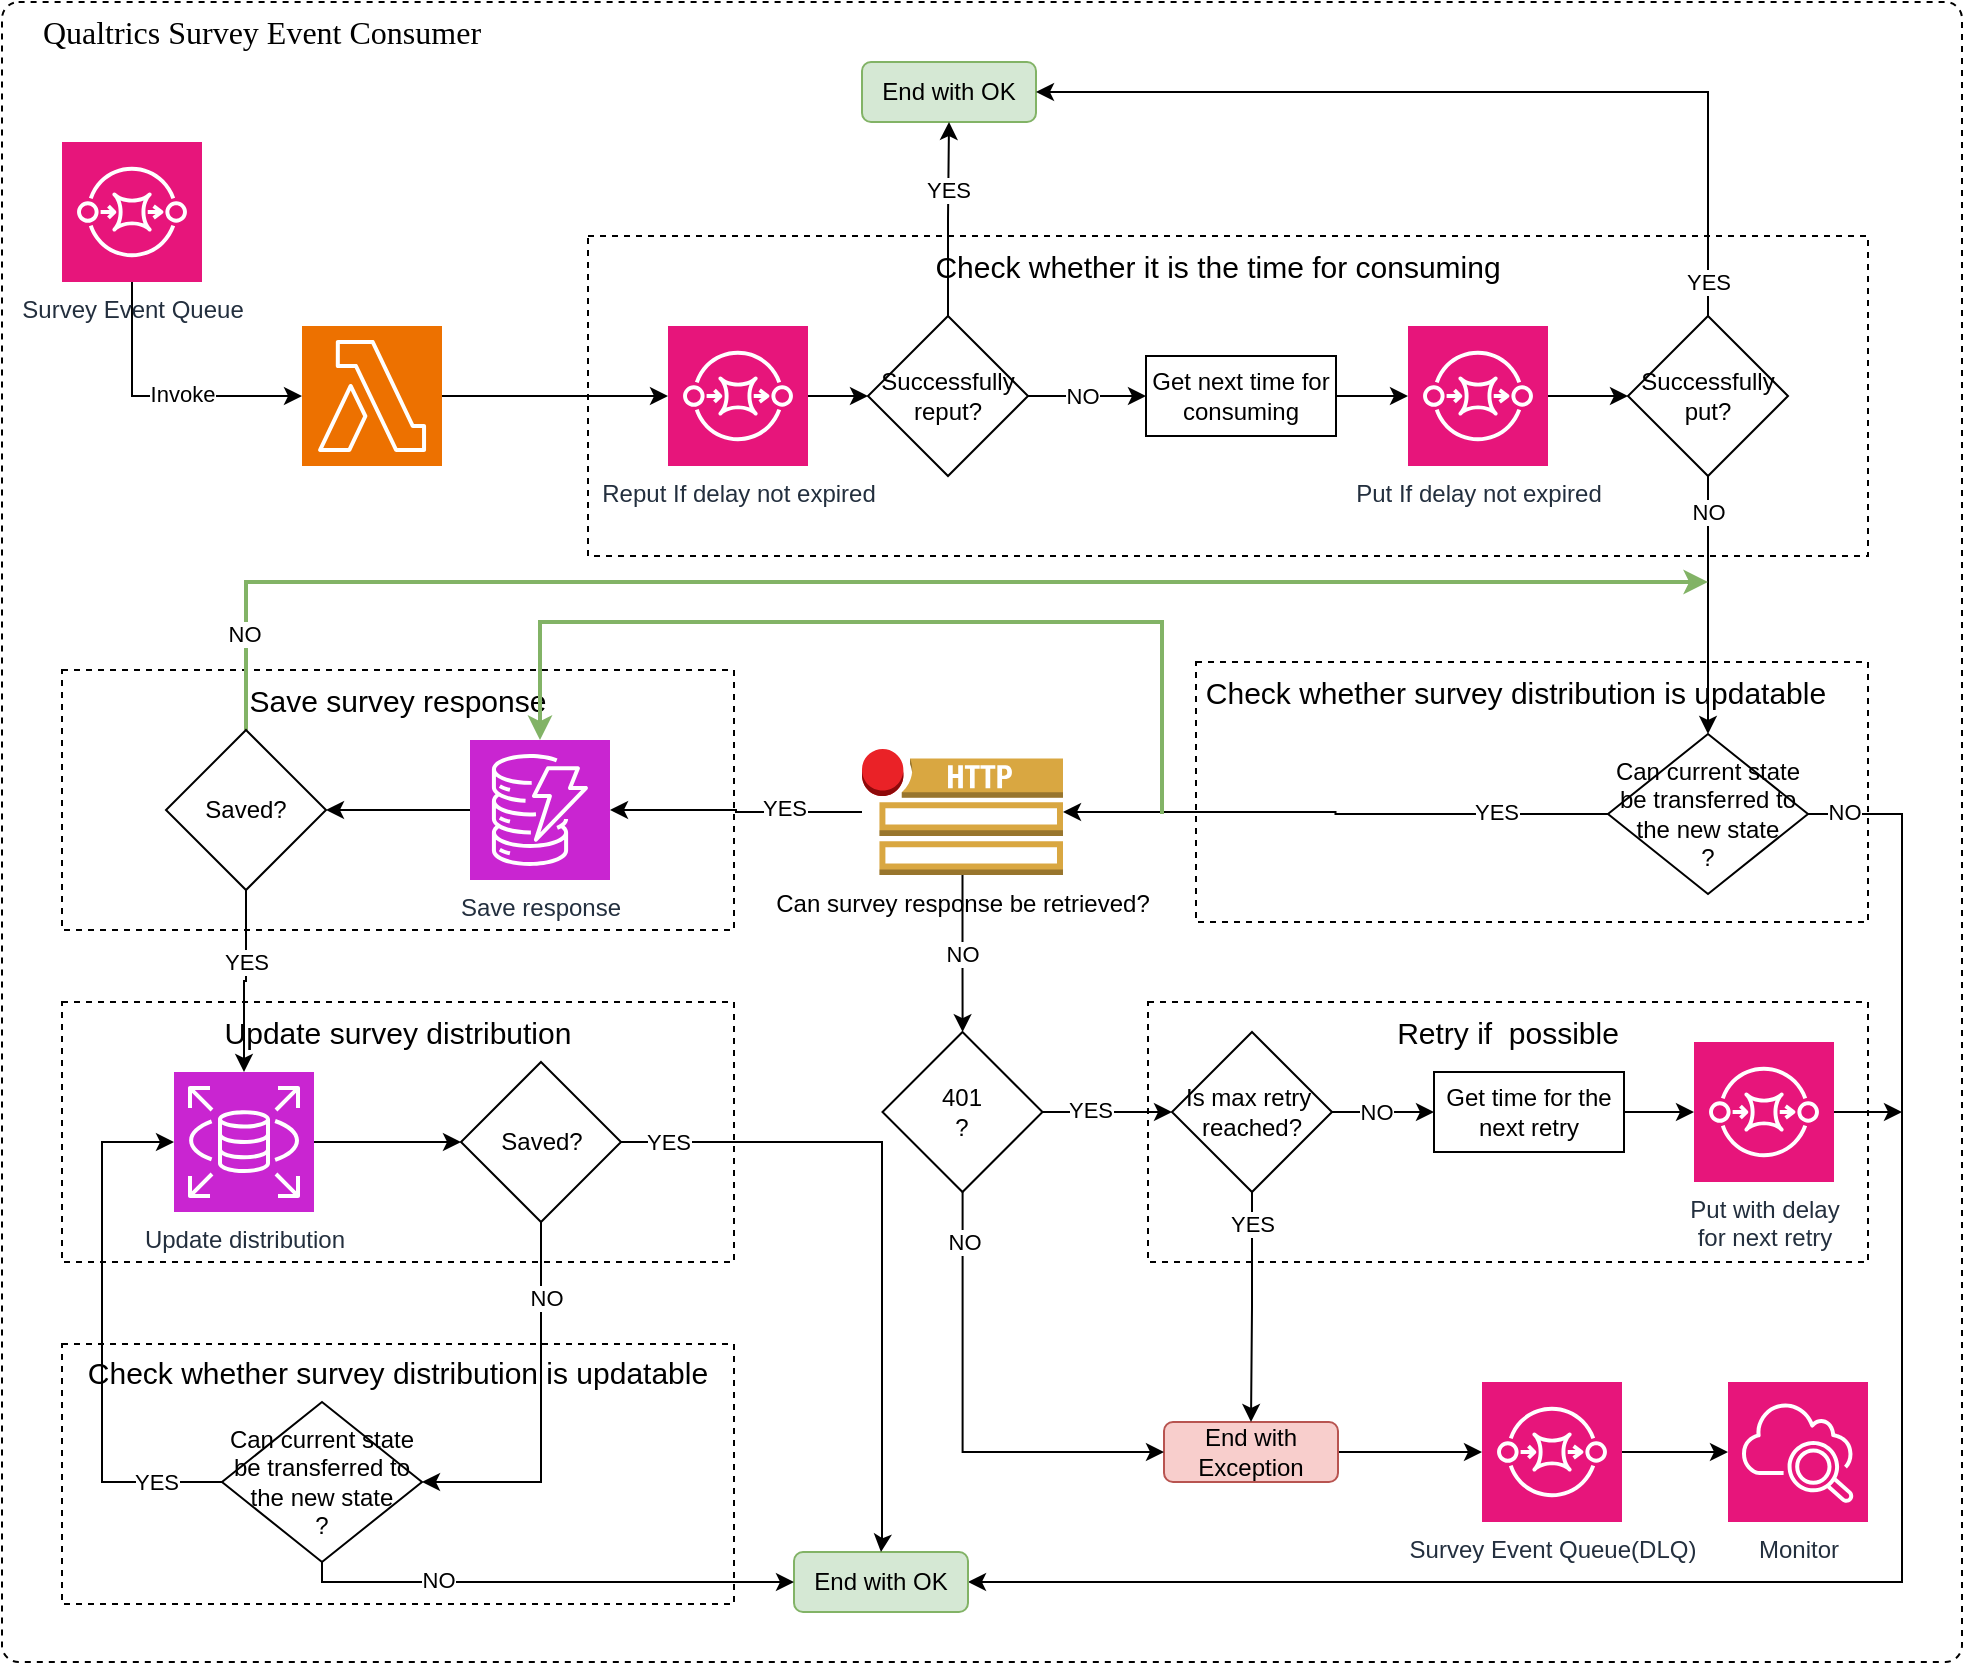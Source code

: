 <mxfile version="22.1.21" type="github">
  <diagram name="Page-1" id="GnvURoskgF6pgVR7ltKW">
    <mxGraphModel dx="1593" dy="2042" grid="1" gridSize="10" guides="1" tooltips="1" connect="1" arrows="1" fold="1" page="1" pageScale="1" pageWidth="827" pageHeight="1169" math="0" shadow="0">
      <root>
        <mxCell id="0" />
        <mxCell id="1" parent="0" />
        <mxCell id="kMPxljKF4UXbcINyfZyh-27" value="" style="rounded=1;whiteSpace=wrap;html=1;arcSize=1;dashed=1;" parent="1" vertex="1">
          <mxGeometry x="160" y="-380" width="980" height="830" as="geometry" />
        </mxCell>
        <mxCell id="kMPxljKF4UXbcINyfZyh-29" value="&lt;font style=&quot;font-size: 16px;&quot; face=&quot;Times New Roman&quot;&gt;Qualtrics Survey Event Consumer&lt;/font&gt;" style="text;html=1;strokeColor=none;fillColor=none;align=center;verticalAlign=middle;whiteSpace=wrap;rounded=0;" parent="1" vertex="1">
          <mxGeometry x="178.12" y="-380" width="223.75" height="30" as="geometry" />
        </mxCell>
        <mxCell id="F4uf8b6JVxHDHdUwgC62-24" value="" style="sketch=0;points=[[0,0,0],[0.25,0,0],[0.5,0,0],[0.75,0,0],[1,0,0],[0,1,0],[0.25,1,0],[0.5,1,0],[0.75,1,0],[1,1,0],[0,0.25,0],[0,0.5,0],[0,0.75,0],[1,0.25,0],[1,0.5,0],[1,0.75,0]];outlineConnect=0;fontColor=#232F3E;fillColor=#ED7100;strokeColor=#ffffff;dashed=0;verticalLabelPosition=bottom;verticalAlign=top;align=center;html=1;fontSize=12;fontStyle=0;aspect=fixed;shape=mxgraph.aws4.resourceIcon;resIcon=mxgraph.aws4.lambda;" parent="1" vertex="1">
          <mxGeometry x="310" y="-218" width="70" height="70" as="geometry" />
        </mxCell>
        <mxCell id="_qeqOSQrToJZAmNtFHsq-2" style="edgeStyle=orthogonalEdgeStyle;rounded=0;orthogonalLoop=1;jettySize=auto;html=1;entryX=0;entryY=0.5;entryDx=0;entryDy=0;entryPerimeter=0;" parent="1" source="fp_4tm2POYkT8Q4frhIq-7" target="F4uf8b6JVxHDHdUwgC62-24" edge="1">
          <mxGeometry relative="1" as="geometry">
            <Array as="points">
              <mxPoint x="225" y="-183" />
            </Array>
          </mxGeometry>
        </mxCell>
        <mxCell id="_qeqOSQrToJZAmNtFHsq-3" value="Invoke" style="edgeLabel;html=1;align=center;verticalAlign=middle;resizable=0;points=[];" parent="_qeqOSQrToJZAmNtFHsq-2" vertex="1" connectable="0">
          <mxGeometry x="-0.1" relative="1" as="geometry">
            <mxPoint x="18" y="-1" as="offset" />
          </mxGeometry>
        </mxCell>
        <mxCell id="fp_4tm2POYkT8Q4frhIq-7" value="Survey Event Queue" style="sketch=0;points=[[0,0,0],[0.25,0,0],[0.5,0,0],[0.75,0,0],[1,0,0],[0,1,0],[0.25,1,0],[0.5,1,0],[0.75,1,0],[1,1,0],[0,0.25,0],[0,0.5,0],[0,0.75,0],[1,0.25,0],[1,0.5,0],[1,0.75,0]];outlineConnect=0;fontColor=#232F3E;fillColor=#E7157B;strokeColor=#ffffff;dashed=0;verticalLabelPosition=bottom;verticalAlign=top;align=center;html=1;fontSize=12;fontStyle=0;aspect=fixed;shape=mxgraph.aws4.resourceIcon;resIcon=mxgraph.aws4.sqs;" parent="1" vertex="1">
          <mxGeometry x="189.998" y="-310" width="70" height="70" as="geometry" />
        </mxCell>
        <mxCell id="RAp9Ujy1AAaoNF5MBkV6-22" value="" style="group" vertex="1" connectable="0" parent="1">
          <mxGeometry x="453" y="-263" width="640" height="160" as="geometry" />
        </mxCell>
        <mxCell id="RAp9Ujy1AAaoNF5MBkV6-7" value="" style="rounded=0;whiteSpace=wrap;html=1;dashed=1;" vertex="1" parent="RAp9Ujy1AAaoNF5MBkV6-22">
          <mxGeometry width="640" height="160" as="geometry" />
        </mxCell>
        <mxCell id="RAp9Ujy1AAaoNF5MBkV6-8" value="Check whether it is the&amp;nbsp;time for consuming" style="text;html=1;strokeColor=none;fillColor=none;align=center;verticalAlign=middle;whiteSpace=wrap;rounded=0;fontSize=15;" vertex="1" parent="RAp9Ujy1AAaoNF5MBkV6-22">
          <mxGeometry x="140" width="350" height="30" as="geometry" />
        </mxCell>
        <mxCell id="RAp9Ujy1AAaoNF5MBkV6-9" value="Reput If delay not expired" style="sketch=0;points=[[0,0,0],[0.25,0,0],[0.5,0,0],[0.75,0,0],[1,0,0],[0,1,0],[0.25,1,0],[0.5,1,0],[0.75,1,0],[1,1,0],[0,0.25,0],[0,0.5,0],[0,0.75,0],[1,0.25,0],[1,0.5,0],[1,0.75,0]];outlineConnect=0;fontColor=#232F3E;fillColor=#E7157B;strokeColor=#ffffff;dashed=0;verticalLabelPosition=bottom;verticalAlign=top;align=center;html=1;fontSize=12;fontStyle=0;aspect=fixed;shape=mxgraph.aws4.resourceIcon;resIcon=mxgraph.aws4.sqs;" vertex="1" parent="RAp9Ujy1AAaoNF5MBkV6-22">
          <mxGeometry x="39.998" y="45" width="70" height="70" as="geometry" />
        </mxCell>
        <mxCell id="RAp9Ujy1AAaoNF5MBkV6-10" value="Get next time for consuming" style="rounded=0;whiteSpace=wrap;html=1;" vertex="1" parent="RAp9Ujy1AAaoNF5MBkV6-22">
          <mxGeometry x="279" y="60" width="95" height="40" as="geometry" />
        </mxCell>
        <mxCell id="RAp9Ujy1AAaoNF5MBkV6-11" value="Put If delay not expired" style="sketch=0;points=[[0,0,0],[0.25,0,0],[0.5,0,0],[0.75,0,0],[1,0,0],[0,1,0],[0.25,1,0],[0.5,1,0],[0.75,1,0],[1,1,0],[0,0.25,0],[0,0.5,0],[0,0.75,0],[1,0.25,0],[1,0.5,0],[1,0.75,0]];outlineConnect=0;fontColor=#232F3E;fillColor=#E7157B;strokeColor=#ffffff;dashed=0;verticalLabelPosition=bottom;verticalAlign=top;align=center;html=1;fontSize=12;fontStyle=0;aspect=fixed;shape=mxgraph.aws4.resourceIcon;resIcon=mxgraph.aws4.sqs;" vertex="1" parent="RAp9Ujy1AAaoNF5MBkV6-22">
          <mxGeometry x="409.998" y="45" width="70" height="70" as="geometry" />
        </mxCell>
        <mxCell id="RAp9Ujy1AAaoNF5MBkV6-13" value="" style="edgeStyle=orthogonalEdgeStyle;rounded=0;orthogonalLoop=1;jettySize=auto;html=1;" edge="1" parent="RAp9Ujy1AAaoNF5MBkV6-22" source="RAp9Ujy1AAaoNF5MBkV6-9" target="RAp9Ujy1AAaoNF5MBkV6-14">
          <mxGeometry relative="1" as="geometry">
            <mxPoint x="145" y="130" as="sourcePoint" />
            <mxPoint x="145" y="220" as="targetPoint" />
          </mxGeometry>
        </mxCell>
        <mxCell id="RAp9Ujy1AAaoNF5MBkV6-14" value="Successfully reput?" style="rhombus;whiteSpace=wrap;html=1;" vertex="1" parent="RAp9Ujy1AAaoNF5MBkV6-22">
          <mxGeometry x="140" y="40" width="80" height="80" as="geometry" />
        </mxCell>
        <mxCell id="RAp9Ujy1AAaoNF5MBkV6-15" style="edgeStyle=orthogonalEdgeStyle;rounded=0;orthogonalLoop=1;jettySize=auto;html=1;" edge="1" parent="RAp9Ujy1AAaoNF5MBkV6-22" source="RAp9Ujy1AAaoNF5MBkV6-14" target="RAp9Ujy1AAaoNF5MBkV6-10">
          <mxGeometry relative="1" as="geometry" />
        </mxCell>
        <mxCell id="RAp9Ujy1AAaoNF5MBkV6-16" value="NO" style="edgeLabel;html=1;align=center;verticalAlign=middle;resizable=0;points=[];" vertex="1" connectable="0" parent="RAp9Ujy1AAaoNF5MBkV6-15">
          <mxGeometry x="0.143" y="1" relative="1" as="geometry">
            <mxPoint x="-7" y="1" as="offset" />
          </mxGeometry>
        </mxCell>
        <mxCell id="RAp9Ujy1AAaoNF5MBkV6-19" value="Successfully put?" style="rhombus;whiteSpace=wrap;html=1;" vertex="1" parent="RAp9Ujy1AAaoNF5MBkV6-22">
          <mxGeometry x="520" y="40" width="80" height="80" as="geometry" />
        </mxCell>
        <mxCell id="RAp9Ujy1AAaoNF5MBkV6-20" style="edgeStyle=orthogonalEdgeStyle;rounded=0;orthogonalLoop=1;jettySize=auto;html=1;" edge="1" parent="RAp9Ujy1AAaoNF5MBkV6-22" source="RAp9Ujy1AAaoNF5MBkV6-11" target="RAp9Ujy1AAaoNF5MBkV6-19">
          <mxGeometry relative="1" as="geometry" />
        </mxCell>
        <mxCell id="RAp9Ujy1AAaoNF5MBkV6-21" style="edgeStyle=orthogonalEdgeStyle;rounded=0;orthogonalLoop=1;jettySize=auto;html=1;entryX=0;entryY=0.5;entryDx=0;entryDy=0;entryPerimeter=0;" edge="1" parent="RAp9Ujy1AAaoNF5MBkV6-22" source="RAp9Ujy1AAaoNF5MBkV6-10" target="RAp9Ujy1AAaoNF5MBkV6-11">
          <mxGeometry relative="1" as="geometry" />
        </mxCell>
        <mxCell id="RAp9Ujy1AAaoNF5MBkV6-23" style="edgeStyle=orthogonalEdgeStyle;rounded=0;orthogonalLoop=1;jettySize=auto;html=1;" edge="1" parent="1" source="F4uf8b6JVxHDHdUwgC62-24" target="RAp9Ujy1AAaoNF5MBkV6-9">
          <mxGeometry relative="1" as="geometry" />
        </mxCell>
        <mxCell id="RAp9Ujy1AAaoNF5MBkV6-24" value="End with OK" style="rounded=1;whiteSpace=wrap;html=1;fillColor=#d5e8d4;strokeColor=#82b366;" vertex="1" parent="1">
          <mxGeometry x="590" y="-350" width="87" height="30" as="geometry" />
        </mxCell>
        <mxCell id="RAp9Ujy1AAaoNF5MBkV6-25" style="edgeStyle=orthogonalEdgeStyle;rounded=0;orthogonalLoop=1;jettySize=auto;html=1;entryX=0.5;entryY=1;entryDx=0;entryDy=0;" edge="1" parent="1" source="RAp9Ujy1AAaoNF5MBkV6-14" target="RAp9Ujy1AAaoNF5MBkV6-24">
          <mxGeometry relative="1" as="geometry" />
        </mxCell>
        <mxCell id="RAp9Ujy1AAaoNF5MBkV6-26" value="YES" style="edgeLabel;html=1;align=center;verticalAlign=middle;resizable=0;points=[];" vertex="1" connectable="0" parent="RAp9Ujy1AAaoNF5MBkV6-25">
          <mxGeometry x="0.299" y="1" relative="1" as="geometry">
            <mxPoint as="offset" />
          </mxGeometry>
        </mxCell>
        <mxCell id="RAp9Ujy1AAaoNF5MBkV6-27" style="edgeStyle=orthogonalEdgeStyle;rounded=0;orthogonalLoop=1;jettySize=auto;html=1;entryX=1;entryY=0.5;entryDx=0;entryDy=0;" edge="1" parent="1" source="RAp9Ujy1AAaoNF5MBkV6-19" target="RAp9Ujy1AAaoNF5MBkV6-24">
          <mxGeometry relative="1" as="geometry">
            <Array as="points">
              <mxPoint x="1013" y="-335" />
            </Array>
          </mxGeometry>
        </mxCell>
        <mxCell id="RAp9Ujy1AAaoNF5MBkV6-28" value="YES" style="edgeLabel;html=1;align=center;verticalAlign=middle;resizable=0;points=[];" vertex="1" connectable="0" parent="RAp9Ujy1AAaoNF5MBkV6-27">
          <mxGeometry x="-0.644" y="2" relative="1" as="geometry">
            <mxPoint x="2" y="62" as="offset" />
          </mxGeometry>
        </mxCell>
        <mxCell id="RAp9Ujy1AAaoNF5MBkV6-35" style="edgeStyle=orthogonalEdgeStyle;rounded=0;orthogonalLoop=1;jettySize=auto;html=1;entryX=0.5;entryY=0;entryDx=0;entryDy=0;" edge="1" parent="1" source="RAp9Ujy1AAaoNF5MBkV6-19" target="RAp9Ujy1AAaoNF5MBkV6-34">
          <mxGeometry relative="1" as="geometry" />
        </mxCell>
        <mxCell id="RAp9Ujy1AAaoNF5MBkV6-36" value="NO" style="edgeLabel;html=1;align=center;verticalAlign=middle;resizable=0;points=[];" vertex="1" connectable="0" parent="RAp9Ujy1AAaoNF5MBkV6-35">
          <mxGeometry x="-0.776" y="2" relative="1" as="geometry">
            <mxPoint x="-2" y="3" as="offset" />
          </mxGeometry>
        </mxCell>
        <mxCell id="RAp9Ujy1AAaoNF5MBkV6-38" style="edgeStyle=orthogonalEdgeStyle;rounded=0;orthogonalLoop=1;jettySize=auto;html=1;entryX=1;entryY=0.5;entryDx=0;entryDy=0;" edge="1" parent="1" source="RAp9Ujy1AAaoNF5MBkV6-34" target="RAp9Ujy1AAaoNF5MBkV6-117">
          <mxGeometry relative="1" as="geometry">
            <mxPoint x="1154" y="25" as="targetPoint" />
            <Array as="points">
              <mxPoint x="1110" y="26" />
              <mxPoint x="1110" y="410" />
            </Array>
          </mxGeometry>
        </mxCell>
        <mxCell id="RAp9Ujy1AAaoNF5MBkV6-147" value="NO" style="edgeLabel;html=1;align=center;verticalAlign=middle;resizable=0;points=[];" vertex="1" connectable="0" parent="RAp9Ujy1AAaoNF5MBkV6-38">
          <mxGeometry x="-0.959" y="-1" relative="1" as="geometry">
            <mxPoint x="-1" y="-2" as="offset" />
          </mxGeometry>
        </mxCell>
        <mxCell id="RAp9Ujy1AAaoNF5MBkV6-41" style="edgeStyle=orthogonalEdgeStyle;rounded=0;orthogonalLoop=1;jettySize=auto;html=1;" edge="1" parent="1" source="RAp9Ujy1AAaoNF5MBkV6-34" target="RAp9Ujy1AAaoNF5MBkV6-40">
          <mxGeometry relative="1" as="geometry" />
        </mxCell>
        <mxCell id="RAp9Ujy1AAaoNF5MBkV6-42" value="YES" style="edgeLabel;html=1;align=center;verticalAlign=middle;resizable=0;points=[];" vertex="1" connectable="0" parent="RAp9Ujy1AAaoNF5MBkV6-41">
          <mxGeometry x="-0.382" y="1" relative="1" as="geometry">
            <mxPoint x="28" y="-2" as="offset" />
          </mxGeometry>
        </mxCell>
        <mxCell id="RAp9Ujy1AAaoNF5MBkV6-102" style="edgeStyle=orthogonalEdgeStyle;rounded=0;orthogonalLoop=1;jettySize=auto;html=1;" edge="1" parent="1" source="RAp9Ujy1AAaoNF5MBkV6-40" target="RAp9Ujy1AAaoNF5MBkV6-100">
          <mxGeometry relative="1" as="geometry" />
        </mxCell>
        <mxCell id="RAp9Ujy1AAaoNF5MBkV6-105" value="NO" style="edgeLabel;html=1;align=center;verticalAlign=middle;resizable=0;points=[];" vertex="1" connectable="0" parent="RAp9Ujy1AAaoNF5MBkV6-102">
          <mxGeometry x="-0.145" y="-1" relative="1" as="geometry">
            <mxPoint y="6" as="offset" />
          </mxGeometry>
        </mxCell>
        <mxCell id="RAp9Ujy1AAaoNF5MBkV6-40" value="Can survey response be retrieved?" style="outlineConnect=0;dashed=0;verticalLabelPosition=bottom;verticalAlign=top;align=center;html=1;shape=mxgraph.aws3.http_notification;fillColor=#D9A741;gradientColor=none;" vertex="1" parent="1">
          <mxGeometry x="590" y="-6.5" width="100.5" height="63" as="geometry" />
        </mxCell>
        <mxCell id="RAp9Ujy1AAaoNF5MBkV6-64" value="" style="group" vertex="1" connectable="0" parent="1">
          <mxGeometry x="190" y="120" width="336" height="130" as="geometry" />
        </mxCell>
        <mxCell id="RAp9Ujy1AAaoNF5MBkV6-56" value="" style="rounded=0;whiteSpace=wrap;html=1;container=0;dashed=1;" vertex="1" parent="RAp9Ujy1AAaoNF5MBkV6-64">
          <mxGeometry width="336" height="130" as="geometry" />
        </mxCell>
        <mxCell id="RAp9Ujy1AAaoNF5MBkV6-57" value="Update survey distribution" style="text;html=1;strokeColor=none;fillColor=none;align=center;verticalAlign=middle;whiteSpace=wrap;rounded=0;fontSize=15;container=0;" vertex="1" parent="RAp9Ujy1AAaoNF5MBkV6-64">
          <mxGeometry x="74.88" width="186" height="30" as="geometry" />
        </mxCell>
        <mxCell id="RAp9Ujy1AAaoNF5MBkV6-58" value="Saved?" style="rhombus;whiteSpace=wrap;html=1;container=0;" vertex="1" parent="RAp9Ujy1AAaoNF5MBkV6-64">
          <mxGeometry x="199.5" y="30" width="80" height="80" as="geometry" />
        </mxCell>
        <mxCell id="RAp9Ujy1AAaoNF5MBkV6-59" style="edgeStyle=orthogonalEdgeStyle;rounded=0;orthogonalLoop=1;jettySize=auto;html=1;entryX=0;entryY=0.5;entryDx=0;entryDy=0;" edge="1" parent="RAp9Ujy1AAaoNF5MBkV6-64" source="RAp9Ujy1AAaoNF5MBkV6-60" target="RAp9Ujy1AAaoNF5MBkV6-58">
          <mxGeometry relative="1" as="geometry" />
        </mxCell>
        <mxCell id="RAp9Ujy1AAaoNF5MBkV6-60" value="Update distribution" style="sketch=0;points=[[0,0,0],[0.25,0,0],[0.5,0,0],[0.75,0,0],[1,0,0],[0,1,0],[0.25,1,0],[0.5,1,0],[0.75,1,0],[1,1,0],[0,0.25,0],[0,0.5,0],[0,0.75,0],[1,0.25,0],[1,0.5,0],[1,0.75,0]];outlineConnect=0;fontColor=#232F3E;fillColor=#C925D1;strokeColor=#ffffff;dashed=0;verticalLabelPosition=bottom;verticalAlign=top;align=center;html=1;fontSize=12;fontStyle=0;aspect=fixed;shape=mxgraph.aws4.resourceIcon;resIcon=mxgraph.aws4.rds;container=0;" vertex="1" parent="RAp9Ujy1AAaoNF5MBkV6-64">
          <mxGeometry x="56" y="35" width="70" height="70" as="geometry" />
        </mxCell>
        <mxCell id="RAp9Ujy1AAaoNF5MBkV6-65" value="" style="group" vertex="1" connectable="0" parent="1">
          <mxGeometry x="190" y="-46" width="336" height="130" as="geometry" />
        </mxCell>
        <mxCell id="RAp9Ujy1AAaoNF5MBkV6-66" value="" style="rounded=0;whiteSpace=wrap;html=1;container=0;dashed=1;" vertex="1" parent="RAp9Ujy1AAaoNF5MBkV6-65">
          <mxGeometry width="336" height="130" as="geometry" />
        </mxCell>
        <mxCell id="RAp9Ujy1AAaoNF5MBkV6-67" value="Save survey response" style="text;html=1;strokeColor=none;fillColor=none;align=center;verticalAlign=middle;whiteSpace=wrap;rounded=0;fontSize=15;container=0;" vertex="1" parent="RAp9Ujy1AAaoNF5MBkV6-65">
          <mxGeometry x="74.88" width="186" height="30" as="geometry" />
        </mxCell>
        <mxCell id="RAp9Ujy1AAaoNF5MBkV6-151" style="edgeStyle=orthogonalEdgeStyle;rounded=0;orthogonalLoop=1;jettySize=auto;html=1;exitX=0.5;exitY=0;exitDx=0;exitDy=0;fillColor=#d5e8d4;strokeColor=#82b366;strokeWidth=2;" edge="1" parent="RAp9Ujy1AAaoNF5MBkV6-65" source="RAp9Ujy1AAaoNF5MBkV6-68">
          <mxGeometry relative="1" as="geometry">
            <mxPoint x="823" y="-44" as="targetPoint" />
            <Array as="points">
              <mxPoint x="92" y="-44" />
            </Array>
          </mxGeometry>
        </mxCell>
        <mxCell id="RAp9Ujy1AAaoNF5MBkV6-152" value="NO" style="edgeLabel;html=1;align=center;verticalAlign=middle;resizable=0;points=[];" vertex="1" connectable="0" parent="RAp9Ujy1AAaoNF5MBkV6-151">
          <mxGeometry x="-0.88" y="3" relative="1" as="geometry">
            <mxPoint x="2" as="offset" />
          </mxGeometry>
        </mxCell>
        <mxCell id="RAp9Ujy1AAaoNF5MBkV6-68" value="Saved?" style="rhombus;whiteSpace=wrap;html=1;container=0;" vertex="1" parent="RAp9Ujy1AAaoNF5MBkV6-65">
          <mxGeometry x="52" y="30" width="80" height="80" as="geometry" />
        </mxCell>
        <mxCell id="RAp9Ujy1AAaoNF5MBkV6-72" style="edgeStyle=orthogonalEdgeStyle;rounded=0;orthogonalLoop=1;jettySize=auto;html=1;" edge="1" parent="RAp9Ujy1AAaoNF5MBkV6-65" source="RAp9Ujy1AAaoNF5MBkV6-71" target="RAp9Ujy1AAaoNF5MBkV6-68">
          <mxGeometry relative="1" as="geometry" />
        </mxCell>
        <mxCell id="RAp9Ujy1AAaoNF5MBkV6-83" style="edgeStyle=orthogonalEdgeStyle;rounded=0;orthogonalLoop=1;jettySize=auto;html=1;exitX=0.5;exitY=0;exitDx=0;exitDy=0;exitPerimeter=0;strokeWidth=2;fillColor=#d5e8d4;strokeColor=#82b366;startArrow=classic;startFill=1;endArrow=none;endFill=0;" edge="1" parent="RAp9Ujy1AAaoNF5MBkV6-65" source="RAp9Ujy1AAaoNF5MBkV6-71">
          <mxGeometry relative="1" as="geometry">
            <mxPoint x="550" y="72" as="targetPoint" />
            <Array as="points">
              <mxPoint x="239" y="-24" />
              <mxPoint x="550" y="-24" />
            </Array>
          </mxGeometry>
        </mxCell>
        <mxCell id="RAp9Ujy1AAaoNF5MBkV6-71" value="Save response" style="sketch=0;points=[[0,0,0],[0.25,0,0],[0.5,0,0],[0.75,0,0],[1,0,0],[0,1,0],[0.25,1,0],[0.5,1,0],[0.75,1,0],[1,1,0],[0,0.25,0],[0,0.5,0],[0,0.75,0],[1,0.25,0],[1,0.5,0],[1,0.75,0]];outlineConnect=0;fontColor=#232F3E;fillColor=#C925D1;strokeColor=#ffffff;dashed=0;verticalLabelPosition=bottom;verticalAlign=top;align=center;html=1;fontSize=12;fontStyle=0;aspect=fixed;shape=mxgraph.aws4.resourceIcon;resIcon=mxgraph.aws4.dynamodb;container=0;" vertex="1" parent="RAp9Ujy1AAaoNF5MBkV6-65">
          <mxGeometry x="204" y="35" width="70" height="70" as="geometry" />
        </mxCell>
        <mxCell id="RAp9Ujy1AAaoNF5MBkV6-74" style="edgeStyle=orthogonalEdgeStyle;rounded=0;orthogonalLoop=1;jettySize=auto;html=1;entryX=1;entryY=0.5;entryDx=0;entryDy=0;entryPerimeter=0;" edge="1" parent="1" source="RAp9Ujy1AAaoNF5MBkV6-40" target="RAp9Ujy1AAaoNF5MBkV6-71">
          <mxGeometry relative="1" as="geometry" />
        </mxCell>
        <mxCell id="RAp9Ujy1AAaoNF5MBkV6-84" value="YES" style="edgeLabel;html=1;align=center;verticalAlign=middle;resizable=0;points=[];" vertex="1" connectable="0" parent="RAp9Ujy1AAaoNF5MBkV6-74">
          <mxGeometry x="-0.318" y="3" relative="1" as="geometry">
            <mxPoint x="4" y="-5" as="offset" />
          </mxGeometry>
        </mxCell>
        <mxCell id="RAp9Ujy1AAaoNF5MBkV6-76" style="edgeStyle=orthogonalEdgeStyle;rounded=0;orthogonalLoop=1;jettySize=auto;html=1;entryX=0.5;entryY=0;entryDx=0;entryDy=0;entryPerimeter=0;" edge="1" parent="1" source="RAp9Ujy1AAaoNF5MBkV6-68" target="RAp9Ujy1AAaoNF5MBkV6-60">
          <mxGeometry relative="1" as="geometry" />
        </mxCell>
        <mxCell id="RAp9Ujy1AAaoNF5MBkV6-79" value="YES" style="edgeLabel;html=1;align=center;verticalAlign=middle;resizable=0;points=[];" vertex="1" connectable="0" parent="RAp9Ujy1AAaoNF5MBkV6-76">
          <mxGeometry x="-0.213" relative="1" as="geometry">
            <mxPoint as="offset" />
          </mxGeometry>
        </mxCell>
        <mxCell id="RAp9Ujy1AAaoNF5MBkV6-100" value="401&lt;br&gt;?" style="rhombus;whiteSpace=wrap;html=1;" vertex="1" parent="1">
          <mxGeometry x="600.25" y="135" width="80" height="80" as="geometry" />
        </mxCell>
        <mxCell id="RAp9Ujy1AAaoNF5MBkV6-138" style="edgeStyle=orthogonalEdgeStyle;rounded=0;orthogonalLoop=1;jettySize=auto;html=1;" edge="1" parent="1" source="RAp9Ujy1AAaoNF5MBkV6-101" target="RAp9Ujy1AAaoNF5MBkV6-136">
          <mxGeometry relative="1" as="geometry" />
        </mxCell>
        <mxCell id="RAp9Ujy1AAaoNF5MBkV6-101" value="End with Exception" style="rounded=1;whiteSpace=wrap;html=1;fillColor=#f8cecc;strokeColor=#b85450;" vertex="1" parent="1">
          <mxGeometry x="741" y="330" width="87" height="30" as="geometry" />
        </mxCell>
        <mxCell id="RAp9Ujy1AAaoNF5MBkV6-116" value="" style="group" vertex="1" connectable="0" parent="1">
          <mxGeometry x="733" y="120" width="360" height="130" as="geometry" />
        </mxCell>
        <mxCell id="RAp9Ujy1AAaoNF5MBkV6-86" value="" style="rounded=0;whiteSpace=wrap;html=1;container=0;dashed=1;" vertex="1" parent="RAp9Ujy1AAaoNF5MBkV6-116">
          <mxGeometry width="360" height="130" as="geometry" />
        </mxCell>
        <mxCell id="RAp9Ujy1AAaoNF5MBkV6-87" value="Retry if&amp;nbsp; possible" style="text;html=1;strokeColor=none;fillColor=none;align=center;verticalAlign=middle;whiteSpace=wrap;rounded=0;fontSize=15;container=0;" vertex="1" parent="RAp9Ujy1AAaoNF5MBkV6-116">
          <mxGeometry x="115" width="130" height="30" as="geometry" />
        </mxCell>
        <mxCell id="RAp9Ujy1AAaoNF5MBkV6-88" value="Is max retry&amp;nbsp; reached?" style="rhombus;whiteSpace=wrap;html=1;container=0;" vertex="1" parent="RAp9Ujy1AAaoNF5MBkV6-116">
          <mxGeometry x="12" y="15" width="80" height="80" as="geometry" />
        </mxCell>
        <mxCell id="RAp9Ujy1AAaoNF5MBkV6-89" value="Get time for the next retry" style="rounded=0;whiteSpace=wrap;html=1;container=0;" vertex="1" parent="RAp9Ujy1AAaoNF5MBkV6-116">
          <mxGeometry x="143" y="35" width="95" height="40" as="geometry" />
        </mxCell>
        <mxCell id="RAp9Ujy1AAaoNF5MBkV6-90" style="edgeStyle=orthogonalEdgeStyle;rounded=0;orthogonalLoop=1;jettySize=auto;html=1;entryX=0;entryY=0.5;entryDx=0;entryDy=0;" edge="1" parent="RAp9Ujy1AAaoNF5MBkV6-116" source="RAp9Ujy1AAaoNF5MBkV6-88" target="RAp9Ujy1AAaoNF5MBkV6-89">
          <mxGeometry relative="1" as="geometry" />
        </mxCell>
        <mxCell id="RAp9Ujy1AAaoNF5MBkV6-112" value="NO" style="edgeLabel;html=1;align=center;verticalAlign=middle;resizable=0;points=[];" vertex="1" connectable="0" parent="RAp9Ujy1AAaoNF5MBkV6-90">
          <mxGeometry x="-0.133" relative="1" as="geometry">
            <mxPoint as="offset" />
          </mxGeometry>
        </mxCell>
        <mxCell id="RAp9Ujy1AAaoNF5MBkV6-144" style="edgeStyle=orthogonalEdgeStyle;rounded=0;orthogonalLoop=1;jettySize=auto;html=1;" edge="1" parent="RAp9Ujy1AAaoNF5MBkV6-116" source="RAp9Ujy1AAaoNF5MBkV6-92">
          <mxGeometry relative="1" as="geometry">
            <mxPoint x="377.0" y="55" as="targetPoint" />
          </mxGeometry>
        </mxCell>
        <mxCell id="RAp9Ujy1AAaoNF5MBkV6-92" value="Put with delay &lt;br&gt;for next retry" style="sketch=0;points=[[0,0,0],[0.25,0,0],[0.5,0,0],[0.75,0,0],[1,0,0],[0,1,0],[0.25,1,0],[0.5,1,0],[0.75,1,0],[1,1,0],[0,0.25,0],[0,0.5,0],[0,0.75,0],[1,0.25,0],[1,0.5,0],[1,0.75,0]];outlineConnect=0;fontColor=#232F3E;fillColor=#E7157B;strokeColor=#ffffff;dashed=0;verticalLabelPosition=bottom;verticalAlign=top;align=center;html=1;fontSize=12;fontStyle=0;aspect=fixed;shape=mxgraph.aws4.resourceIcon;resIcon=mxgraph.aws4.sqs;container=0;" vertex="1" parent="RAp9Ujy1AAaoNF5MBkV6-116">
          <mxGeometry x="272.998" y="20" width="70" height="70" as="geometry" />
        </mxCell>
        <mxCell id="RAp9Ujy1AAaoNF5MBkV6-93" style="edgeStyle=orthogonalEdgeStyle;rounded=0;orthogonalLoop=1;jettySize=auto;html=1;" edge="1" parent="RAp9Ujy1AAaoNF5MBkV6-116" source="RAp9Ujy1AAaoNF5MBkV6-89" target="RAp9Ujy1AAaoNF5MBkV6-92">
          <mxGeometry relative="1" as="geometry" />
        </mxCell>
        <mxCell id="RAp9Ujy1AAaoNF5MBkV6-117" value="End with OK" style="rounded=1;whiteSpace=wrap;html=1;fillColor=#d5e8d4;strokeColor=#82b366;" vertex="1" parent="1">
          <mxGeometry x="556" y="395" width="87" height="30" as="geometry" />
        </mxCell>
        <mxCell id="RAp9Ujy1AAaoNF5MBkV6-124" style="edgeStyle=orthogonalEdgeStyle;rounded=0;orthogonalLoop=1;jettySize=auto;html=1;entryX=1;entryY=0.5;entryDx=0;entryDy=0;" edge="1" parent="1" source="RAp9Ujy1AAaoNF5MBkV6-58" target="RAp9Ujy1AAaoNF5MBkV6-122">
          <mxGeometry relative="1" as="geometry">
            <Array as="points">
              <mxPoint x="430" y="360" />
            </Array>
          </mxGeometry>
        </mxCell>
        <mxCell id="RAp9Ujy1AAaoNF5MBkV6-125" value="NO" style="edgeLabel;html=1;align=center;verticalAlign=middle;resizable=0;points=[];" vertex="1" connectable="0" parent="RAp9Ujy1AAaoNF5MBkV6-124">
          <mxGeometry x="-0.602" y="4" relative="1" as="geometry">
            <mxPoint x="-2" as="offset" />
          </mxGeometry>
        </mxCell>
        <mxCell id="RAp9Ujy1AAaoNF5MBkV6-126" style="edgeStyle=orthogonalEdgeStyle;rounded=0;orthogonalLoop=1;jettySize=auto;html=1;entryX=0.5;entryY=0;entryDx=0;entryDy=0;" edge="1" parent="1" source="RAp9Ujy1AAaoNF5MBkV6-58" target="RAp9Ujy1AAaoNF5MBkV6-117">
          <mxGeometry relative="1" as="geometry">
            <Array as="points">
              <mxPoint x="600" y="190" />
              <mxPoint x="600" y="390" />
            </Array>
          </mxGeometry>
        </mxCell>
        <mxCell id="RAp9Ujy1AAaoNF5MBkV6-127" value="YES" style="edgeLabel;html=1;align=center;verticalAlign=middle;resizable=0;points=[];" vertex="1" connectable="0" parent="RAp9Ujy1AAaoNF5MBkV6-126">
          <mxGeometry x="-0.514" y="-1" relative="1" as="geometry">
            <mxPoint x="-58" y="-1" as="offset" />
          </mxGeometry>
        </mxCell>
        <mxCell id="RAp9Ujy1AAaoNF5MBkV6-128" style="edgeStyle=orthogonalEdgeStyle;rounded=0;orthogonalLoop=1;jettySize=auto;html=1;exitX=0;exitY=0.5;exitDx=0;exitDy=0;entryX=0;entryY=0.5;entryDx=0;entryDy=0;entryPerimeter=0;" edge="1" parent="1" source="RAp9Ujy1AAaoNF5MBkV6-122" target="RAp9Ujy1AAaoNF5MBkV6-60">
          <mxGeometry relative="1" as="geometry">
            <Array as="points">
              <mxPoint x="210" y="360" />
              <mxPoint x="210" y="190" />
            </Array>
          </mxGeometry>
        </mxCell>
        <mxCell id="RAp9Ujy1AAaoNF5MBkV6-129" value="YES" style="edgeLabel;html=1;align=center;verticalAlign=middle;resizable=0;points=[];container=0;" vertex="1" connectable="0" parent="RAp9Ujy1AAaoNF5MBkV6-128">
          <mxGeometry x="-0.835" y="-2" relative="1" as="geometry">
            <mxPoint x="-11" y="2" as="offset" />
          </mxGeometry>
        </mxCell>
        <mxCell id="RAp9Ujy1AAaoNF5MBkV6-130" style="edgeStyle=orthogonalEdgeStyle;rounded=0;orthogonalLoop=1;jettySize=auto;html=1;exitX=0.5;exitY=1;exitDx=0;exitDy=0;entryX=0;entryY=0.5;entryDx=0;entryDy=0;" edge="1" parent="1" source="RAp9Ujy1AAaoNF5MBkV6-122" target="RAp9Ujy1AAaoNF5MBkV6-117">
          <mxGeometry relative="1" as="geometry">
            <Array as="points">
              <mxPoint x="358" y="410" />
              <mxPoint x="550" y="410" />
            </Array>
          </mxGeometry>
        </mxCell>
        <mxCell id="RAp9Ujy1AAaoNF5MBkV6-131" value="NO" style="edgeLabel;html=1;align=center;verticalAlign=middle;resizable=0;points=[];container=0;" vertex="1" connectable="0" parent="RAp9Ujy1AAaoNF5MBkV6-130">
          <mxGeometry x="-0.447" y="-1" relative="1" as="geometry">
            <mxPoint y="-2" as="offset" />
          </mxGeometry>
        </mxCell>
        <mxCell id="RAp9Ujy1AAaoNF5MBkV6-103" style="edgeStyle=orthogonalEdgeStyle;rounded=0;orthogonalLoop=1;jettySize=auto;html=1;entryX=0;entryY=0.5;entryDx=0;entryDy=0;" edge="1" parent="1" source="RAp9Ujy1AAaoNF5MBkV6-100" target="RAp9Ujy1AAaoNF5MBkV6-101">
          <mxGeometry relative="1" as="geometry">
            <Array as="points">
              <mxPoint x="640" y="345" />
            </Array>
          </mxGeometry>
        </mxCell>
        <mxCell id="RAp9Ujy1AAaoNF5MBkV6-104" value="NO" style="edgeLabel;html=1;align=center;verticalAlign=middle;resizable=0;points=[];" vertex="1" connectable="0" parent="RAp9Ujy1AAaoNF5MBkV6-103">
          <mxGeometry x="-0.857" relative="1" as="geometry">
            <mxPoint y="8" as="offset" />
          </mxGeometry>
        </mxCell>
        <mxCell id="RAp9Ujy1AAaoNF5MBkV6-109" style="edgeStyle=orthogonalEdgeStyle;rounded=0;orthogonalLoop=1;jettySize=auto;html=1;entryX=0;entryY=0.5;entryDx=0;entryDy=0;" edge="1" parent="1" source="RAp9Ujy1AAaoNF5MBkV6-100" target="RAp9Ujy1AAaoNF5MBkV6-88">
          <mxGeometry relative="1" as="geometry" />
        </mxCell>
        <mxCell id="RAp9Ujy1AAaoNF5MBkV6-111" value="YES" style="edgeLabel;html=1;align=center;verticalAlign=middle;resizable=0;points=[];" vertex="1" connectable="0" parent="RAp9Ujy1AAaoNF5MBkV6-109">
          <mxGeometry x="-0.372" y="4" relative="1" as="geometry">
            <mxPoint x="3" y="3" as="offset" />
          </mxGeometry>
        </mxCell>
        <mxCell id="RAp9Ujy1AAaoNF5MBkV6-136" value="Survey Event Queue(DLQ)" style="sketch=0;points=[[0,0,0],[0.25,0,0],[0.5,0,0],[0.75,0,0],[1,0,0],[0,1,0],[0.25,1,0],[0.5,1,0],[0.75,1,0],[1,1,0],[0,0.25,0],[0,0.5,0],[0,0.75,0],[1,0.25,0],[1,0.5,0],[1,0.75,0]];outlineConnect=0;fontColor=#232F3E;fillColor=#E7157B;strokeColor=#ffffff;dashed=0;verticalLabelPosition=bottom;verticalAlign=top;align=center;html=1;fontSize=12;fontStyle=0;aspect=fixed;shape=mxgraph.aws4.resourceIcon;resIcon=mxgraph.aws4.sqs;" vertex="1" parent="1">
          <mxGeometry x="899.998" y="310" width="70" height="70" as="geometry" />
        </mxCell>
        <mxCell id="RAp9Ujy1AAaoNF5MBkV6-137" value="Monitor" style="sketch=0;points=[[0,0,0],[0.25,0,0],[0.5,0,0],[0.75,0,0],[1,0,0],[0,1,0],[0.25,1,0],[0.5,1,0],[0.75,1,0],[1,1,0],[0,0.25,0],[0,0.5,0],[0,0.75,0],[1,0.25,0],[1,0.5,0],[1,0.75,0]];points=[[0,0,0],[0.25,0,0],[0.5,0,0],[0.75,0,0],[1,0,0],[0,1,0],[0.25,1,0],[0.5,1,0],[0.75,1,0],[1,1,0],[0,0.25,0],[0,0.5,0],[0,0.75,0],[1,0.25,0],[1,0.5,0],[1,0.75,0]];outlineConnect=0;fontColor=#232F3E;fillColor=#E7157B;strokeColor=#ffffff;dashed=0;verticalLabelPosition=bottom;verticalAlign=top;align=center;html=1;fontSize=12;fontStyle=0;aspect=fixed;shape=mxgraph.aws4.resourceIcon;resIcon=mxgraph.aws4.cloudwatch_2;" vertex="1" parent="1">
          <mxGeometry x="1023" y="310" width="70" height="70" as="geometry" />
        </mxCell>
        <mxCell id="RAp9Ujy1AAaoNF5MBkV6-141" style="edgeStyle=orthogonalEdgeStyle;rounded=0;orthogonalLoop=1;jettySize=auto;html=1;entryX=0;entryY=0.5;entryDx=0;entryDy=0;entryPerimeter=0;" edge="1" parent="1" source="RAp9Ujy1AAaoNF5MBkV6-136" target="RAp9Ujy1AAaoNF5MBkV6-137">
          <mxGeometry relative="1" as="geometry" />
        </mxCell>
        <mxCell id="RAp9Ujy1AAaoNF5MBkV6-142" style="edgeStyle=orthogonalEdgeStyle;rounded=0;orthogonalLoop=1;jettySize=auto;html=1;entryX=0.5;entryY=0;entryDx=0;entryDy=0;" edge="1" parent="1" source="RAp9Ujy1AAaoNF5MBkV6-88" target="RAp9Ujy1AAaoNF5MBkV6-101">
          <mxGeometry relative="1" as="geometry" />
        </mxCell>
        <mxCell id="RAp9Ujy1AAaoNF5MBkV6-143" value="YES" style="edgeLabel;html=1;align=center;verticalAlign=middle;resizable=0;points=[];" vertex="1" connectable="0" parent="RAp9Ujy1AAaoNF5MBkV6-142">
          <mxGeometry x="0.042" relative="1" as="geometry">
            <mxPoint y="-44" as="offset" />
          </mxGeometry>
        </mxCell>
        <mxCell id="RAp9Ujy1AAaoNF5MBkV6-145" value="" style="group" vertex="1" connectable="0" parent="1">
          <mxGeometry x="190" y="290" width="336" height="131" as="geometry" />
        </mxCell>
        <mxCell id="RAp9Ujy1AAaoNF5MBkV6-119" value="" style="group;dashed=1;strokeColor=default;container=0;" vertex="1" connectable="0" parent="RAp9Ujy1AAaoNF5MBkV6-145">
          <mxGeometry y="1" width="336" height="130" as="geometry" />
        </mxCell>
        <mxCell id="RAp9Ujy1AAaoNF5MBkV6-120" value="Check whether survey distribution is updatable" style="text;html=1;strokeColor=none;fillColor=none;align=center;verticalAlign=middle;whiteSpace=wrap;rounded=0;fontSize=15;fontColor=#000000;container=0;" vertex="1" parent="RAp9Ujy1AAaoNF5MBkV6-145">
          <mxGeometry x="10" width="316" height="30" as="geometry" />
        </mxCell>
        <mxCell id="RAp9Ujy1AAaoNF5MBkV6-122" value="Can current state be transferred to the new state&lt;br&gt;?" style="rhombus;whiteSpace=wrap;html=1;container=0;" vertex="1" parent="RAp9Ujy1AAaoNF5MBkV6-145">
          <mxGeometry x="80" y="30" width="100" height="80" as="geometry" />
        </mxCell>
        <mxCell id="RAp9Ujy1AAaoNF5MBkV6-149" value="" style="group" vertex="1" connectable="0" parent="1">
          <mxGeometry x="757" y="-50" width="336" height="130" as="geometry" />
        </mxCell>
        <mxCell id="RAp9Ujy1AAaoNF5MBkV6-31" value="" style="group;dashed=1;strokeColor=default;container=0;" vertex="1" connectable="0" parent="RAp9Ujy1AAaoNF5MBkV6-149">
          <mxGeometry width="336" height="130" as="geometry" />
        </mxCell>
        <mxCell id="RAp9Ujy1AAaoNF5MBkV6-33" value="Check whether survey distribution is updatable" style="text;html=1;strokeColor=none;fillColor=none;align=center;verticalAlign=middle;whiteSpace=wrap;rounded=0;fontSize=15;fontColor=#000000;" vertex="1" parent="RAp9Ujy1AAaoNF5MBkV6-149">
          <mxGeometry width="320" height="30" as="geometry" />
        </mxCell>
        <mxCell id="RAp9Ujy1AAaoNF5MBkV6-34" value="Can current state be transferred to the new state&lt;br&gt;?" style="rhombus;whiteSpace=wrap;html=1;" vertex="1" parent="RAp9Ujy1AAaoNF5MBkV6-149">
          <mxGeometry x="206" y="36" width="100" height="80" as="geometry" />
        </mxCell>
      </root>
    </mxGraphModel>
  </diagram>
</mxfile>

